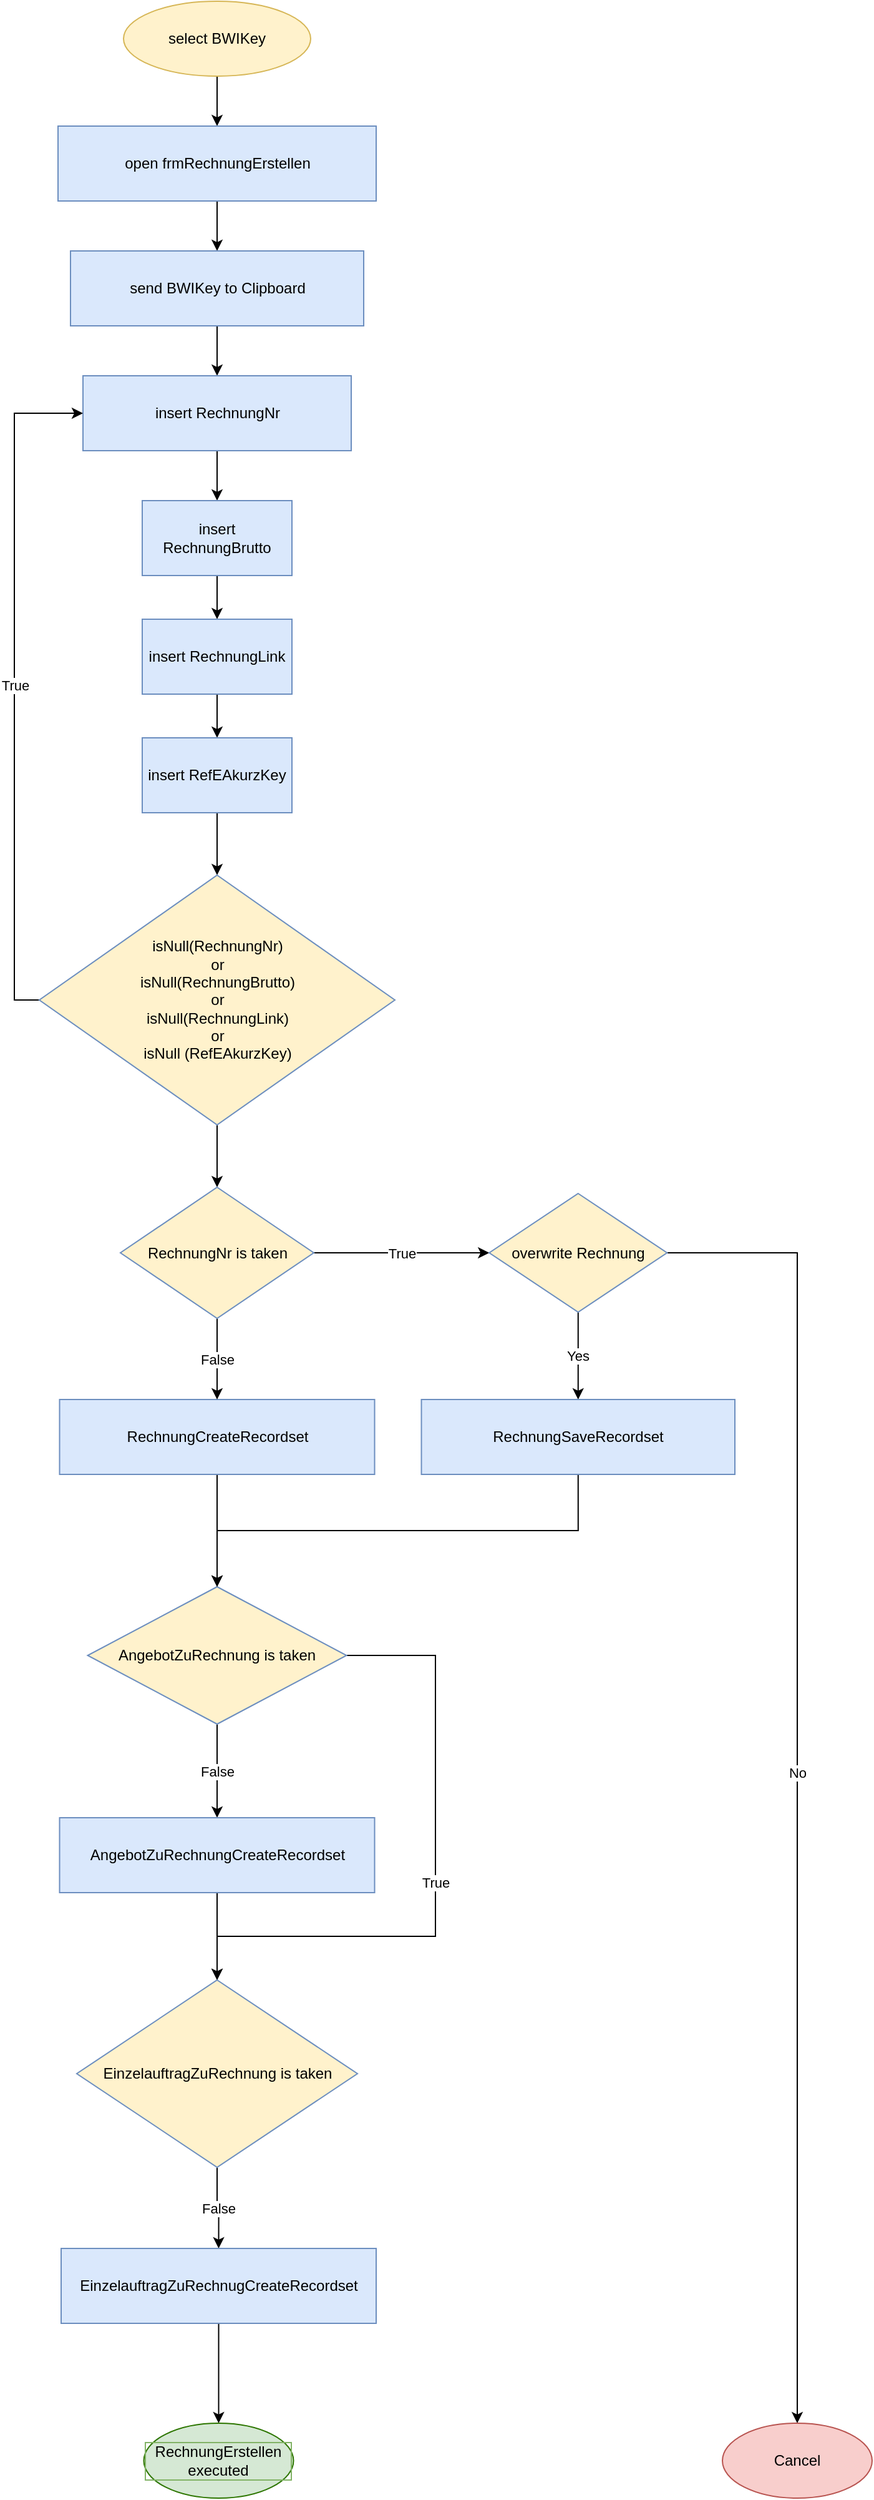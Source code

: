 <mxfile>
    <diagram id="8dnJfbRsM65urw3yMW-w" name="Page-1">
        <mxGraphModel dx="1490" dy="1017" grid="1" gridSize="10" guides="1" tooltips="1" connect="1" arrows="1" fold="1" page="1" pageScale="1" pageWidth="827" pageHeight="1169" math="0" shadow="0">
            <root>
                <mxCell id="0"/>
                <mxCell id="1" parent="0"/>
                <mxCell id="24" style="edgeStyle=orthogonalEdgeStyle;rounded=0;orthogonalLoop=1;jettySize=auto;html=1;exitX=0.5;exitY=1;exitDx=0;exitDy=0;entryX=0.5;entryY=0;entryDx=0;entryDy=0;" parent="1" source="2" target="3" edge="1">
                    <mxGeometry relative="1" as="geometry"/>
                </mxCell>
                <mxCell id="2" value="select BWIKey" style="ellipse;whiteSpace=wrap;html=1;fillColor=#fff2cc;strokeColor=#d6b656;fontColor=#000000;" parent="1" vertex="1">
                    <mxGeometry x="170" y="30" width="150" height="60" as="geometry"/>
                </mxCell>
                <mxCell id="5" value="" style="edgeStyle=orthogonalEdgeStyle;rounded=0;orthogonalLoop=1;jettySize=auto;html=1;" parent="1" source="3" target="4" edge="1">
                    <mxGeometry relative="1" as="geometry"/>
                </mxCell>
                <mxCell id="3" value="open frmRechnungErstellen" style="whiteSpace=wrap;html=1;fillColor=#dae8fc;strokeColor=#6c8ebf;fontColor=#000000;" parent="1" vertex="1">
                    <mxGeometry x="117.5" y="130" width="255" height="60" as="geometry"/>
                </mxCell>
                <mxCell id="9" value="" style="edgeStyle=orthogonalEdgeStyle;rounded=0;orthogonalLoop=1;jettySize=auto;html=1;" parent="1" source="4" target="6" edge="1">
                    <mxGeometry relative="1" as="geometry"/>
                </mxCell>
                <mxCell id="4" value="send BWIKey to Clipboard" style="whiteSpace=wrap;html=1;fontColor=#000000;strokeColor=#6c8ebf;fillColor=#dae8fc;" parent="1" vertex="1">
                    <mxGeometry x="127.5" y="230" width="235" height="60" as="geometry"/>
                </mxCell>
                <mxCell id="8" value="" style="edgeStyle=orthogonalEdgeStyle;rounded=0;orthogonalLoop=1;jettySize=auto;html=1;" parent="1" source="6" target="7" edge="1">
                    <mxGeometry relative="1" as="geometry"/>
                </mxCell>
                <mxCell id="6" value="insert RechnungNr" style="whiteSpace=wrap;html=1;fontColor=#000000;strokeColor=#6c8ebf;fillColor=#dae8fc;" parent="1" vertex="1">
                    <mxGeometry x="137.5" y="330" width="215" height="60" as="geometry"/>
                </mxCell>
                <mxCell id="11" value="" style="edgeStyle=orthogonalEdgeStyle;rounded=0;orthogonalLoop=1;jettySize=auto;html=1;" parent="1" source="7" target="10" edge="1">
                    <mxGeometry relative="1" as="geometry"/>
                </mxCell>
                <mxCell id="7" value="insert RechnungBrutto" style="whiteSpace=wrap;html=1;fontColor=#000000;strokeColor=#6c8ebf;fillColor=#dae8fc;" parent="1" vertex="1">
                    <mxGeometry x="185" y="430" width="120" height="60" as="geometry"/>
                </mxCell>
                <mxCell id="13" value="" style="edgeStyle=orthogonalEdgeStyle;rounded=0;orthogonalLoop=1;jettySize=auto;html=1;" parent="1" source="10" target="12" edge="1">
                    <mxGeometry relative="1" as="geometry"/>
                </mxCell>
                <mxCell id="10" value="insert RechnungLink" style="whiteSpace=wrap;html=1;fontColor=#000000;strokeColor=#6c8ebf;fillColor=#dae8fc;" parent="1" vertex="1">
                    <mxGeometry x="185" y="525" width="120" height="60" as="geometry"/>
                </mxCell>
                <mxCell id="15" value="" style="edgeStyle=orthogonalEdgeStyle;rounded=0;orthogonalLoop=1;jettySize=auto;html=1;" parent="1" source="12" target="14" edge="1">
                    <mxGeometry relative="1" as="geometry"/>
                </mxCell>
                <mxCell id="12" value="insert RefEAkurzKey" style="whiteSpace=wrap;html=1;fontColor=#000000;strokeColor=#6c8ebf;fillColor=#dae8fc;" parent="1" vertex="1">
                    <mxGeometry x="185" y="620" width="120" height="60" as="geometry"/>
                </mxCell>
                <mxCell id="16" value="True" style="edgeStyle=orthogonalEdgeStyle;rounded=0;orthogonalLoop=1;jettySize=auto;html=1;exitX=0;exitY=0.5;exitDx=0;exitDy=0;entryX=0;entryY=0.5;entryDx=0;entryDy=0;labelBackgroundColor=#FFFFFF;fontColor=#000000;" parent="1" source="14" target="6" edge="1">
                    <mxGeometry relative="1" as="geometry"/>
                </mxCell>
                <mxCell id="89" style="edgeStyle=orthogonalEdgeStyle;rounded=0;orthogonalLoop=1;jettySize=auto;html=1;exitX=0.5;exitY=1;exitDx=0;exitDy=0;entryX=0.5;entryY=0;entryDx=0;entryDy=0;" edge="1" parent="1" source="14" target="31">
                    <mxGeometry relative="1" as="geometry"/>
                </mxCell>
                <mxCell id="14" value="isNull(RechnungNr) &lt;br&gt;or &lt;br&gt;isNull(RechnungBrutto)&lt;br&gt;or&lt;br&gt;isNull(RechnungLink)&lt;br&gt;or&lt;br&gt;isNull (RefEAkurzKey)" style="rhombus;whiteSpace=wrap;html=1;fontColor=#000000;strokeColor=#6c8ebf;fillColor=#FFF2CC;" parent="1" vertex="1">
                    <mxGeometry x="102.5" y="730" width="285" height="200" as="geometry"/>
                </mxCell>
                <mxCell id="96" value="False" style="edgeStyle=orthogonalEdgeStyle;rounded=0;orthogonalLoop=1;jettySize=auto;html=1;exitX=0.5;exitY=1;exitDx=0;exitDy=0;entryX=0.5;entryY=0;entryDx=0;entryDy=0;labelBackgroundColor=#FFFFFF;fontColor=#000000;" edge="1" parent="1" source="17" target="27">
                    <mxGeometry relative="1" as="geometry"/>
                </mxCell>
                <mxCell id="98" value="True" style="edgeStyle=orthogonalEdgeStyle;rounded=0;orthogonalLoop=1;jettySize=auto;html=1;exitX=1;exitY=0.5;exitDx=0;exitDy=0;entryX=0.5;entryY=0;entryDx=0;entryDy=0;labelBackgroundColor=#FFFFFF;fontColor=#000000;" edge="1" parent="1" source="17" target="19">
                    <mxGeometry relative="1" as="geometry">
                        <Array as="points">
                            <mxPoint x="420" y="1355"/>
                            <mxPoint x="420" y="1580"/>
                            <mxPoint x="245" y="1580"/>
                        </Array>
                    </mxGeometry>
                </mxCell>
                <mxCell id="17" value="AngebotZuRechnung is taken" style="rhombus;whiteSpace=wrap;html=1;fontColor=#000000;strokeColor=#6c8ebf;fillColor=#FFF2CC;" parent="1" vertex="1">
                    <mxGeometry x="141.25" y="1300" width="207.5" height="110" as="geometry"/>
                </mxCell>
                <mxCell id="99" value="False" style="edgeStyle=orthogonalEdgeStyle;rounded=0;orthogonalLoop=1;jettySize=auto;html=1;exitX=0.5;exitY=1;exitDx=0;exitDy=0;entryX=0.5;entryY=0;entryDx=0;entryDy=0;labelBackgroundColor=#FFFFFF;fontColor=#000000;" edge="1" parent="1" source="19" target="64">
                    <mxGeometry relative="1" as="geometry"/>
                </mxCell>
                <mxCell id="19" value="EinzelauftragZuRechnung is taken" style="rhombus;whiteSpace=wrap;html=1;fontColor=#000000;strokeColor=#6c8ebf;fillColor=#FFF2CC;" parent="1" vertex="1">
                    <mxGeometry x="132.5" y="1615" width="225" height="150" as="geometry"/>
                </mxCell>
                <mxCell id="94" style="edgeStyle=orthogonalEdgeStyle;rounded=0;orthogonalLoop=1;jettySize=auto;html=1;exitX=0.5;exitY=1;exitDx=0;exitDy=0;entryX=0.5;entryY=0;entryDx=0;entryDy=0;labelBackgroundColor=#FFFFFF;fontColor=#000000;" edge="1" parent="1" source="22" target="17">
                    <mxGeometry relative="1" as="geometry"/>
                </mxCell>
                <mxCell id="22" value="RechnungCreateRecordset" style="whiteSpace=wrap;html=1;fontColor=#000000;strokeColor=#6c8ebf;fillColor=#DAE8FC;" parent="1" vertex="1">
                    <mxGeometry x="118.75" y="1150" width="252.5" height="60" as="geometry"/>
                </mxCell>
                <mxCell id="97" style="edgeStyle=orthogonalEdgeStyle;rounded=0;orthogonalLoop=1;jettySize=auto;html=1;exitX=0.5;exitY=1;exitDx=0;exitDy=0;entryX=0.5;entryY=0;entryDx=0;entryDy=0;labelBackgroundColor=#FFFFFF;fontColor=#000000;" edge="1" parent="1" source="27" target="19">
                    <mxGeometry relative="1" as="geometry"/>
                </mxCell>
                <mxCell id="27" value="&lt;span&gt;AngebotZuRechnungCreateRecordset&lt;/span&gt;" style="whiteSpace=wrap;html=1;fontColor=#000000;strokeColor=#6c8ebf;fillColor=#DAE8FC;" parent="1" vertex="1">
                    <mxGeometry x="118.75" y="1485" width="252.5" height="60" as="geometry"/>
                </mxCell>
                <mxCell id="90" value="False" style="edgeStyle=orthogonalEdgeStyle;rounded=0;orthogonalLoop=1;jettySize=auto;html=1;exitX=0.5;exitY=1;exitDx=0;exitDy=0;entryX=0.5;entryY=0;entryDx=0;entryDy=0;labelBackgroundColor=#FFFFFF;fontColor=#000000;" edge="1" parent="1" source="31" target="22">
                    <mxGeometry relative="1" as="geometry"/>
                </mxCell>
                <mxCell id="91" value="True" style="edgeStyle=orthogonalEdgeStyle;rounded=0;orthogonalLoop=1;jettySize=auto;html=1;exitX=1;exitY=0.5;exitDx=0;exitDy=0;entryX=0;entryY=0.5;entryDx=0;entryDy=0;labelBackgroundColor=#FFFFFF;fontColor=#000000;" edge="1" parent="1" source="31" target="37">
                    <mxGeometry relative="1" as="geometry"/>
                </mxCell>
                <mxCell id="31" value="RechnungNr is taken" style="rhombus;whiteSpace=wrap;html=1;fontColor=#000000;strokeColor=#6c8ebf;fillColor=#FFF2CC;" parent="1" vertex="1">
                    <mxGeometry x="167.5" y="980" width="155" height="105" as="geometry"/>
                </mxCell>
                <mxCell id="92" value="Yes" style="edgeStyle=orthogonalEdgeStyle;rounded=0;orthogonalLoop=1;jettySize=auto;html=1;exitX=0.5;exitY=1;exitDx=0;exitDy=0;entryX=0.5;entryY=0;entryDx=0;entryDy=0;labelBackgroundColor=#FFFFFF;fontColor=#000000;" edge="1" parent="1" source="37" target="51">
                    <mxGeometry relative="1" as="geometry"/>
                </mxCell>
                <mxCell id="93" value="No" style="edgeStyle=orthogonalEdgeStyle;rounded=0;orthogonalLoop=1;jettySize=auto;html=1;exitX=1;exitY=0.5;exitDx=0;exitDy=0;entryX=0.5;entryY=0;entryDx=0;entryDy=0;labelBackgroundColor=#FFFFFF;fontColor=#000000;" edge="1" parent="1" source="37" target="42">
                    <mxGeometry relative="1" as="geometry"/>
                </mxCell>
                <mxCell id="37" value="overwrite Rechnung" style="rhombus;whiteSpace=wrap;html=1;fontColor=#000000;strokeColor=#6c8ebf;fillColor=#FFF2CC;" parent="1" vertex="1">
                    <mxGeometry x="463.13" y="985" width="142.5" height="95" as="geometry"/>
                </mxCell>
                <mxCell id="42" value="Cancel" style="ellipse;whiteSpace=wrap;html=1;fontColor=#000000;strokeColor=#B85450;fillColor=#F8CECC;" parent="1" vertex="1">
                    <mxGeometry x="650" y="1970" width="120" height="60" as="geometry"/>
                </mxCell>
                <mxCell id="95" style="edgeStyle=orthogonalEdgeStyle;rounded=0;orthogonalLoop=1;jettySize=auto;html=1;exitX=0.5;exitY=1;exitDx=0;exitDy=0;entryX=0.5;entryY=0;entryDx=0;entryDy=0;labelBackgroundColor=#FFFFFF;fontColor=#000000;" edge="1" parent="1" source="51" target="17">
                    <mxGeometry relative="1" as="geometry"/>
                </mxCell>
                <mxCell id="51" value="RechnungSaveRecordset" style="whiteSpace=wrap;html=1;fontColor=#000000;strokeColor=#6c8ebf;fillColor=#DAE8FC;" parent="1" vertex="1">
                    <mxGeometry x="408.75" y="1150" width="251.25" height="60" as="geometry"/>
                </mxCell>
                <mxCell id="101" value="" style="edgeStyle=orthogonalEdgeStyle;rounded=0;orthogonalLoop=1;jettySize=auto;html=1;labelBackgroundColor=#FFFFFF;fontColor=#000000;" edge="1" parent="1" source="64" target="100">
                    <mxGeometry relative="1" as="geometry"/>
                </mxCell>
                <mxCell id="64" value="&lt;span&gt;EinzelauftragZuRechnugCreateRecordset&lt;/span&gt;" style="whiteSpace=wrap;html=1;fontColor=#000000;strokeColor=#6c8ebf;fillColor=#DAE8FC;" parent="1" vertex="1">
                    <mxGeometry x="120" y="1830" width="252.5" height="60" as="geometry"/>
                </mxCell>
                <mxCell id="100" value="RechnungErstellen executed" style="ellipse;whiteSpace=wrap;html=1;strokeColor=#2D7600;fillColor=#D5E8D4;fontColor=#000000;labelBorderColor=#82B366;" vertex="1" parent="1">
                    <mxGeometry x="186.25" y="1970" width="120" height="60" as="geometry"/>
                </mxCell>
            </root>
        </mxGraphModel>
    </diagram>
</mxfile>